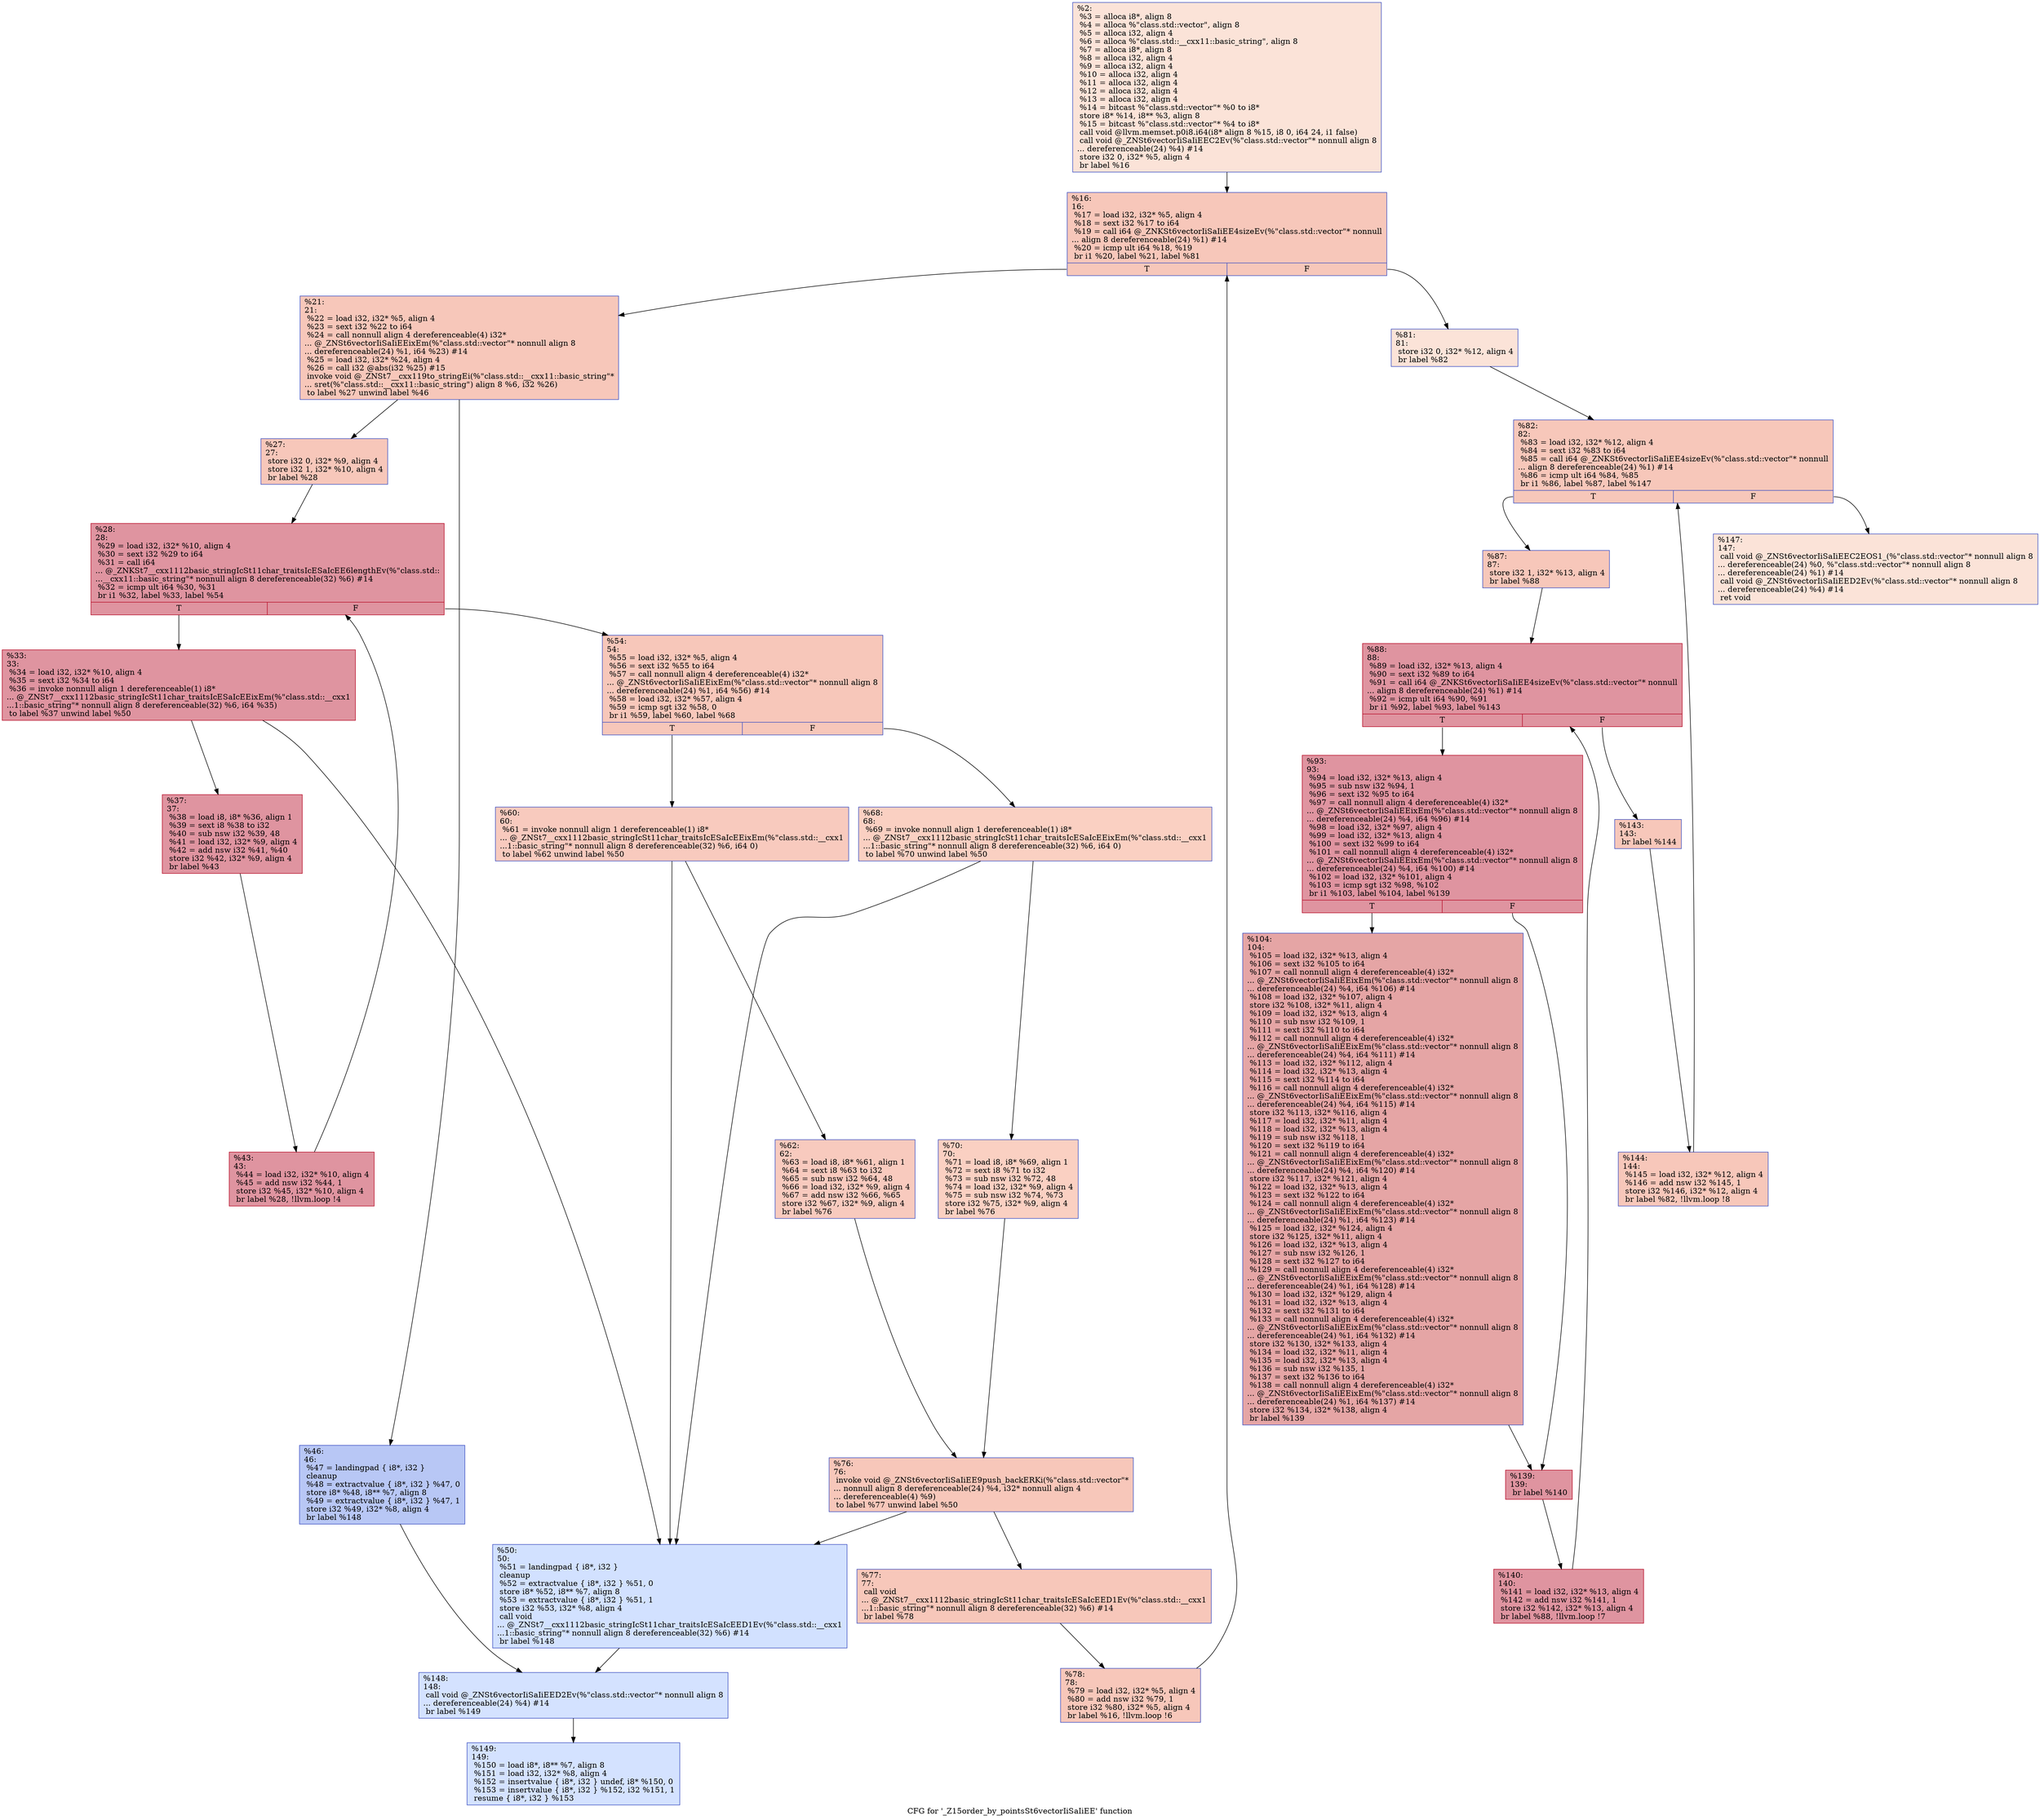 digraph "CFG for '_Z15order_by_pointsSt6vectorIiSaIiEE' function" {
	label="CFG for '_Z15order_by_pointsSt6vectorIiSaIiEE' function";

	Node0x55d864f42010 [shape=record,color="#3d50c3ff", style=filled, fillcolor="#f6bfa670",label="{%2:\l  %3 = alloca i8*, align 8\l  %4 = alloca %\"class.std::vector\", align 8\l  %5 = alloca i32, align 4\l  %6 = alloca %\"class.std::__cxx11::basic_string\", align 8\l  %7 = alloca i8*, align 8\l  %8 = alloca i32, align 4\l  %9 = alloca i32, align 4\l  %10 = alloca i32, align 4\l  %11 = alloca i32, align 4\l  %12 = alloca i32, align 4\l  %13 = alloca i32, align 4\l  %14 = bitcast %\"class.std::vector\"* %0 to i8*\l  store i8* %14, i8** %3, align 8\l  %15 = bitcast %\"class.std::vector\"* %4 to i8*\l  call void @llvm.memset.p0i8.i64(i8* align 8 %15, i8 0, i64 24, i1 false)\l  call void @_ZNSt6vectorIiSaIiEEC2Ev(%\"class.std::vector\"* nonnull align 8\l... dereferenceable(24) %4) #14\l  store i32 0, i32* %5, align 4\l  br label %16\l}"];
	Node0x55d864f42010 -> Node0x55d864f433f0;
	Node0x55d864f433f0 [shape=record,color="#3d50c3ff", style=filled, fillcolor="#ec7f6370",label="{%16:\l16:                                               \l  %17 = load i32, i32* %5, align 4\l  %18 = sext i32 %17 to i64\l  %19 = call i64 @_ZNKSt6vectorIiSaIiEE4sizeEv(%\"class.std::vector\"* nonnull\l... align 8 dereferenceable(24) %1) #14\l  %20 = icmp ult i64 %18, %19\l  br i1 %20, label %21, label %81\l|{<s0>T|<s1>F}}"];
	Node0x55d864f433f0:s0 -> Node0x55d864f43860;
	Node0x55d864f433f0:s1 -> Node0x55d864f438b0;
	Node0x55d864f43860 [shape=record,color="#3d50c3ff", style=filled, fillcolor="#ec7f6370",label="{%21:\l21:                                               \l  %22 = load i32, i32* %5, align 4\l  %23 = sext i32 %22 to i64\l  %24 = call nonnull align 4 dereferenceable(4) i32*\l... @_ZNSt6vectorIiSaIiEEixEm(%\"class.std::vector\"* nonnull align 8\l... dereferenceable(24) %1, i64 %23) #14\l  %25 = load i32, i32* %24, align 4\l  %26 = call i32 @abs(i32 %25) #15\l  invoke void @_ZNSt7__cxx119to_stringEi(%\"class.std::__cxx11::basic_string\"*\l... sret(%\"class.std::__cxx11::basic_string\") align 8 %6, i32 %26)\l          to label %27 unwind label %46\l}"];
	Node0x55d864f43860 -> Node0x55d864f44090;
	Node0x55d864f43860 -> Node0x55d864f440e0;
	Node0x55d864f44090 [shape=record,color="#3d50c3ff", style=filled, fillcolor="#ec7f6370",label="{%27:\l27:                                               \l  store i32 0, i32* %9, align 4\l  store i32 1, i32* %10, align 4\l  br label %28\l}"];
	Node0x55d864f44090 -> Node0x55d864f44550;
	Node0x55d864f44550 [shape=record,color="#b70d28ff", style=filled, fillcolor="#b70d2870",label="{%28:\l28:                                               \l  %29 = load i32, i32* %10, align 4\l  %30 = sext i32 %29 to i64\l  %31 = call i64\l... @_ZNKSt7__cxx1112basic_stringIcSt11char_traitsIcESaIcEE6lengthEv(%\"class.std::\l...__cxx11::basic_string\"* nonnull align 8 dereferenceable(32) %6) #14\l  %32 = icmp ult i64 %30, %31\l  br i1 %32, label %33, label %54\l|{<s0>T|<s1>F}}"];
	Node0x55d864f44550:s0 -> Node0x55d864f446f0;
	Node0x55d864f44550:s1 -> Node0x55d864f44c60;
	Node0x55d864f446f0 [shape=record,color="#b70d28ff", style=filled, fillcolor="#b70d2870",label="{%33:\l33:                                               \l  %34 = load i32, i32* %10, align 4\l  %35 = sext i32 %34 to i64\l  %36 = invoke nonnull align 1 dereferenceable(1) i8*\l... @_ZNSt7__cxx1112basic_stringIcSt11char_traitsIcESaIcEEixEm(%\"class.std::__cxx1\l...1::basic_string\"* nonnull align 8 dereferenceable(32) %6, i64 %35)\l          to label %37 unwind label %50\l}"];
	Node0x55d864f446f0 -> Node0x55d864f44ed0;
	Node0x55d864f446f0 -> Node0x55d864f44f20;
	Node0x55d864f44ed0 [shape=record,color="#b70d28ff", style=filled, fillcolor="#b70d2870",label="{%37:\l37:                                               \l  %38 = load i8, i8* %36, align 1\l  %39 = sext i8 %38 to i32\l  %40 = sub nsw i32 %39, 48\l  %41 = load i32, i32* %9, align 4\l  %42 = add nsw i32 %41, %40\l  store i32 %42, i32* %9, align 4\l  br label %43\l}"];
	Node0x55d864f44ed0 -> Node0x55d864f44e80;
	Node0x55d864f44e80 [shape=record,color="#b70d28ff", style=filled, fillcolor="#b70d2870",label="{%43:\l43:                                               \l  %44 = load i32, i32* %10, align 4\l  %45 = add nsw i32 %44, 1\l  store i32 %45, i32* %10, align 4\l  br label %28, !llvm.loop !4\l}"];
	Node0x55d864f44e80 -> Node0x55d864f44550;
	Node0x55d864f440e0 [shape=record,color="#3d50c3ff", style=filled, fillcolor="#5f7fe870",label="{%46:\l46:                                               \l  %47 = landingpad \{ i8*, i32 \}\l          cleanup\l  %48 = extractvalue \{ i8*, i32 \} %47, 0\l  store i8* %48, i8** %7, align 8\l  %49 = extractvalue \{ i8*, i32 \} %47, 1\l  store i32 %49, i32* %8, align 4\l  br label %148\l}"];
	Node0x55d864f440e0 -> Node0x55d864f467f0;
	Node0x55d864f44f20 [shape=record,color="#3d50c3ff", style=filled, fillcolor="#9abbff70",label="{%50:\l50:                                               \l  %51 = landingpad \{ i8*, i32 \}\l          cleanup\l  %52 = extractvalue \{ i8*, i32 \} %51, 0\l  store i8* %52, i8** %7, align 8\l  %53 = extractvalue \{ i8*, i32 \} %51, 1\l  store i32 %53, i32* %8, align 4\l  call void\l... @_ZNSt7__cxx1112basic_stringIcSt11char_traitsIcESaIcEED1Ev(%\"class.std::__cxx1\l...1::basic_string\"* nonnull align 8 dereferenceable(32) %6) #14\l  br label %148\l}"];
	Node0x55d864f44f20 -> Node0x55d864f467f0;
	Node0x55d864f44c60 [shape=record,color="#3d50c3ff", style=filled, fillcolor="#ec7f6370",label="{%54:\l54:                                               \l  %55 = load i32, i32* %5, align 4\l  %56 = sext i32 %55 to i64\l  %57 = call nonnull align 4 dereferenceable(4) i32*\l... @_ZNSt6vectorIiSaIiEEixEm(%\"class.std::vector\"* nonnull align 8\l... dereferenceable(24) %1, i64 %56) #14\l  %58 = load i32, i32* %57, align 4\l  %59 = icmp sgt i32 %58, 0\l  br i1 %59, label %60, label %68\l|{<s0>T|<s1>F}}"];
	Node0x55d864f44c60:s0 -> Node0x55d864f47200;
	Node0x55d864f44c60:s1 -> Node0x55d864f47250;
	Node0x55d864f47200 [shape=record,color="#3d50c3ff", style=filled, fillcolor="#ef886b70",label="{%60:\l60:                                               \l  %61 = invoke nonnull align 1 dereferenceable(1) i8*\l... @_ZNSt7__cxx1112basic_stringIcSt11char_traitsIcESaIcEEixEm(%\"class.std::__cxx1\l...1::basic_string\"* nonnull align 8 dereferenceable(32) %6, i64 0)\l          to label %62 unwind label %50\l}"];
	Node0x55d864f47200 -> Node0x55d864f473a0;
	Node0x55d864f47200 -> Node0x55d864f44f20;
	Node0x55d864f473a0 [shape=record,color="#3d50c3ff", style=filled, fillcolor="#ef886b70",label="{%62:\l62:                                               \l  %63 = load i8, i8* %61, align 1\l  %64 = sext i8 %63 to i32\l  %65 = sub nsw i32 %64, 48\l  %66 = load i32, i32* %9, align 4\l  %67 = add nsw i32 %66, %65\l  store i32 %67, i32* %9, align 4\l  br label %76\l}"];
	Node0x55d864f473a0 -> Node0x55d864f47350;
	Node0x55d864f47250 [shape=record,color="#3d50c3ff", style=filled, fillcolor="#f3947570",label="{%68:\l68:                                               \l  %69 = invoke nonnull align 1 dereferenceable(1) i8*\l... @_ZNSt7__cxx1112basic_stringIcSt11char_traitsIcESaIcEEixEm(%\"class.std::__cxx1\l...1::basic_string\"* nonnull align 8 dereferenceable(32) %6, i64 0)\l          to label %70 unwind label %50\l}"];
	Node0x55d864f47250 -> Node0x55d864f47d10;
	Node0x55d864f47250 -> Node0x55d864f44f20;
	Node0x55d864f47d10 [shape=record,color="#3d50c3ff", style=filled, fillcolor="#f3947570",label="{%70:\l70:                                               \l  %71 = load i8, i8* %69, align 1\l  %72 = sext i8 %71 to i32\l  %73 = sub nsw i32 %72, 48\l  %74 = load i32, i32* %9, align 4\l  %75 = sub nsw i32 %74, %73\l  store i32 %75, i32* %9, align 4\l  br label %76\l}"];
	Node0x55d864f47d10 -> Node0x55d864f47350;
	Node0x55d864f47350 [shape=record,color="#3d50c3ff", style=filled, fillcolor="#ec7f6370",label="{%76:\l76:                                               \l  invoke void @_ZNSt6vectorIiSaIiEE9push_backERKi(%\"class.std::vector\"*\l... nonnull align 8 dereferenceable(24) %4, i32* nonnull align 4\l... dereferenceable(4) %9)\l          to label %77 unwind label %50\l}"];
	Node0x55d864f47350 -> Node0x55d864f47cc0;
	Node0x55d864f47350 -> Node0x55d864f44f20;
	Node0x55d864f47cc0 [shape=record,color="#3d50c3ff", style=filled, fillcolor="#ec7f6370",label="{%77:\l77:                                               \l  call void\l... @_ZNSt7__cxx1112basic_stringIcSt11char_traitsIcESaIcEED1Ev(%\"class.std::__cxx1\l...1::basic_string\"* nonnull align 8 dereferenceable(32) %6) #14\l  br label %78\l}"];
	Node0x55d864f47cc0 -> Node0x55d864f484c0;
	Node0x55d864f484c0 [shape=record,color="#3d50c3ff", style=filled, fillcolor="#ec7f6370",label="{%78:\l78:                                               \l  %79 = load i32, i32* %5, align 4\l  %80 = add nsw i32 %79, 1\l  store i32 %80, i32* %5, align 4\l  br label %16, !llvm.loop !6\l}"];
	Node0x55d864f484c0 -> Node0x55d864f433f0;
	Node0x55d864f438b0 [shape=record,color="#3d50c3ff", style=filled, fillcolor="#f6bfa670",label="{%81:\l81:                                               \l  store i32 0, i32* %12, align 4\l  br label %82\l}"];
	Node0x55d864f438b0 -> Node0x55d864f48980;
	Node0x55d864f48980 [shape=record,color="#3d50c3ff", style=filled, fillcolor="#ec7f6370",label="{%82:\l82:                                               \l  %83 = load i32, i32* %12, align 4\l  %84 = sext i32 %83 to i64\l  %85 = call i64 @_ZNKSt6vectorIiSaIiEE4sizeEv(%\"class.std::vector\"* nonnull\l... align 8 dereferenceable(24) %1) #14\l  %86 = icmp ult i64 %84, %85\l  br i1 %86, label %87, label %147\l|{<s0>T|<s1>F}}"];
	Node0x55d864f48980:s0 -> Node0x55d864f48d10;
	Node0x55d864f48980:s1 -> Node0x55d864f48d60;
	Node0x55d864f48d10 [shape=record,color="#3d50c3ff", style=filled, fillcolor="#ec7f6370",label="{%87:\l87:                                               \l  store i32 1, i32* %13, align 4\l  br label %88\l}"];
	Node0x55d864f48d10 -> Node0x55d864f48f30;
	Node0x55d864f48f30 [shape=record,color="#b70d28ff", style=filled, fillcolor="#b70d2870",label="{%88:\l88:                                               \l  %89 = load i32, i32* %13, align 4\l  %90 = sext i32 %89 to i64\l  %91 = call i64 @_ZNKSt6vectorIiSaIiEE4sizeEv(%\"class.std::vector\"* nonnull\l... align 8 dereferenceable(24) %1) #14\l  %92 = icmp ult i64 %90, %91\l  br i1 %92, label %93, label %143\l|{<s0>T|<s1>F}}"];
	Node0x55d864f48f30:s0 -> Node0x55d864f49270;
	Node0x55d864f48f30:s1 -> Node0x55d864f492c0;
	Node0x55d864f49270 [shape=record,color="#b70d28ff", style=filled, fillcolor="#b70d2870",label="{%93:\l93:                                               \l  %94 = load i32, i32* %13, align 4\l  %95 = sub nsw i32 %94, 1\l  %96 = sext i32 %95 to i64\l  %97 = call nonnull align 4 dereferenceable(4) i32*\l... @_ZNSt6vectorIiSaIiEEixEm(%\"class.std::vector\"* nonnull align 8\l... dereferenceable(24) %4, i64 %96) #14\l  %98 = load i32, i32* %97, align 4\l  %99 = load i32, i32* %13, align 4\l  %100 = sext i32 %99 to i64\l  %101 = call nonnull align 4 dereferenceable(4) i32*\l... @_ZNSt6vectorIiSaIiEEixEm(%\"class.std::vector\"* nonnull align 8\l... dereferenceable(24) %4, i64 %100) #14\l  %102 = load i32, i32* %101, align 4\l  %103 = icmp sgt i32 %98, %102\l  br i1 %103, label %104, label %139\l|{<s0>T|<s1>F}}"];
	Node0x55d864f49270:s0 -> Node0x55d864f49a40;
	Node0x55d864f49270:s1 -> Node0x55d864f49a90;
	Node0x55d864f49a40 [shape=record,color="#3d50c3ff", style=filled, fillcolor="#c5333470",label="{%104:\l104:                                              \l  %105 = load i32, i32* %13, align 4\l  %106 = sext i32 %105 to i64\l  %107 = call nonnull align 4 dereferenceable(4) i32*\l... @_ZNSt6vectorIiSaIiEEixEm(%\"class.std::vector\"* nonnull align 8\l... dereferenceable(24) %4, i64 %106) #14\l  %108 = load i32, i32* %107, align 4\l  store i32 %108, i32* %11, align 4\l  %109 = load i32, i32* %13, align 4\l  %110 = sub nsw i32 %109, 1\l  %111 = sext i32 %110 to i64\l  %112 = call nonnull align 4 dereferenceable(4) i32*\l... @_ZNSt6vectorIiSaIiEEixEm(%\"class.std::vector\"* nonnull align 8\l... dereferenceable(24) %4, i64 %111) #14\l  %113 = load i32, i32* %112, align 4\l  %114 = load i32, i32* %13, align 4\l  %115 = sext i32 %114 to i64\l  %116 = call nonnull align 4 dereferenceable(4) i32*\l... @_ZNSt6vectorIiSaIiEEixEm(%\"class.std::vector\"* nonnull align 8\l... dereferenceable(24) %4, i64 %115) #14\l  store i32 %113, i32* %116, align 4\l  %117 = load i32, i32* %11, align 4\l  %118 = load i32, i32* %13, align 4\l  %119 = sub nsw i32 %118, 1\l  %120 = sext i32 %119 to i64\l  %121 = call nonnull align 4 dereferenceable(4) i32*\l... @_ZNSt6vectorIiSaIiEEixEm(%\"class.std::vector\"* nonnull align 8\l... dereferenceable(24) %4, i64 %120) #14\l  store i32 %117, i32* %121, align 4\l  %122 = load i32, i32* %13, align 4\l  %123 = sext i32 %122 to i64\l  %124 = call nonnull align 4 dereferenceable(4) i32*\l... @_ZNSt6vectorIiSaIiEEixEm(%\"class.std::vector\"* nonnull align 8\l... dereferenceable(24) %1, i64 %123) #14\l  %125 = load i32, i32* %124, align 4\l  store i32 %125, i32* %11, align 4\l  %126 = load i32, i32* %13, align 4\l  %127 = sub nsw i32 %126, 1\l  %128 = sext i32 %127 to i64\l  %129 = call nonnull align 4 dereferenceable(4) i32*\l... @_ZNSt6vectorIiSaIiEEixEm(%\"class.std::vector\"* nonnull align 8\l... dereferenceable(24) %1, i64 %128) #14\l  %130 = load i32, i32* %129, align 4\l  %131 = load i32, i32* %13, align 4\l  %132 = sext i32 %131 to i64\l  %133 = call nonnull align 4 dereferenceable(4) i32*\l... @_ZNSt6vectorIiSaIiEEixEm(%\"class.std::vector\"* nonnull align 8\l... dereferenceable(24) %1, i64 %132) #14\l  store i32 %130, i32* %133, align 4\l  %134 = load i32, i32* %11, align 4\l  %135 = load i32, i32* %13, align 4\l  %136 = sub nsw i32 %135, 1\l  %137 = sext i32 %136 to i64\l  %138 = call nonnull align 4 dereferenceable(4) i32*\l... @_ZNSt6vectorIiSaIiEEixEm(%\"class.std::vector\"* nonnull align 8\l... dereferenceable(24) %1, i64 %137) #14\l  store i32 %134, i32* %138, align 4\l  br label %139\l}"];
	Node0x55d864f49a40 -> Node0x55d864f49a90;
	Node0x55d864f49a90 [shape=record,color="#b70d28ff", style=filled, fillcolor="#b70d2870",label="{%139:\l139:                                              \l  br label %140\l}"];
	Node0x55d864f49a90 -> Node0x55d864f4bd10;
	Node0x55d864f4bd10 [shape=record,color="#b70d28ff", style=filled, fillcolor="#b70d2870",label="{%140:\l140:                                              \l  %141 = load i32, i32* %13, align 4\l  %142 = add nsw i32 %141, 1\l  store i32 %142, i32* %13, align 4\l  br label %88, !llvm.loop !7\l}"];
	Node0x55d864f4bd10 -> Node0x55d864f48f30;
	Node0x55d864f492c0 [shape=record,color="#3d50c3ff", style=filled, fillcolor="#ec7f6370",label="{%143:\l143:                                              \l  br label %144\l}"];
	Node0x55d864f492c0 -> Node0x55d864f4c050;
	Node0x55d864f4c050 [shape=record,color="#3d50c3ff", style=filled, fillcolor="#ec7f6370",label="{%144:\l144:                                              \l  %145 = load i32, i32* %12, align 4\l  %146 = add nsw i32 %145, 1\l  store i32 %146, i32* %12, align 4\l  br label %82, !llvm.loop !8\l}"];
	Node0x55d864f4c050 -> Node0x55d864f48980;
	Node0x55d864f48d60 [shape=record,color="#3d50c3ff", style=filled, fillcolor="#f6bfa670",label="{%147:\l147:                                              \l  call void @_ZNSt6vectorIiSaIiEEC2EOS1_(%\"class.std::vector\"* nonnull align 8\l... dereferenceable(24) %0, %\"class.std::vector\"* nonnull align 8\l... dereferenceable(24) %1) #14\l  call void @_ZNSt6vectorIiSaIiEED2Ev(%\"class.std::vector\"* nonnull align 8\l... dereferenceable(24) %4) #14\l  ret void\l}"];
	Node0x55d864f467f0 [shape=record,color="#3d50c3ff", style=filled, fillcolor="#9ebeff70",label="{%148:\l148:                                              \l  call void @_ZNSt6vectorIiSaIiEED2Ev(%\"class.std::vector\"* nonnull align 8\l... dereferenceable(24) %4) #14\l  br label %149\l}"];
	Node0x55d864f467f0 -> Node0x55d864f4ca30;
	Node0x55d864f4ca30 [shape=record,color="#3d50c3ff", style=filled, fillcolor="#9ebeff70",label="{%149:\l149:                                              \l  %150 = load i8*, i8** %7, align 8\l  %151 = load i32, i32* %8, align 4\l  %152 = insertvalue \{ i8*, i32 \} undef, i8* %150, 0\l  %153 = insertvalue \{ i8*, i32 \} %152, i32 %151, 1\l  resume \{ i8*, i32 \} %153\l}"];
}
